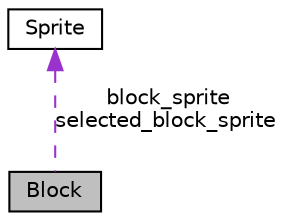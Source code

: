 digraph "Block"
{
 // LATEX_PDF_SIZE
  edge [fontname="Helvetica",fontsize="10",labelfontname="Helvetica",labelfontsize="10"];
  node [fontname="Helvetica",fontsize="10",shape=record];
  Node1 [label="Block",height=0.2,width=0.4,color="black", fillcolor="grey75", style="filled", fontcolor="black",tooltip="Represents a block in a Minesweeper game."];
  Node2 -> Node1 [dir="back",color="darkorchid3",fontsize="10",style="dashed",label=" block_sprite\nselected_block_sprite" ];
  Node2 [label="Sprite",height=0.2,width=0.4,color="black", fillcolor="white", style="filled",URL="$structSprite.html",tooltip="Struct representing a graphical sprite."];
}
